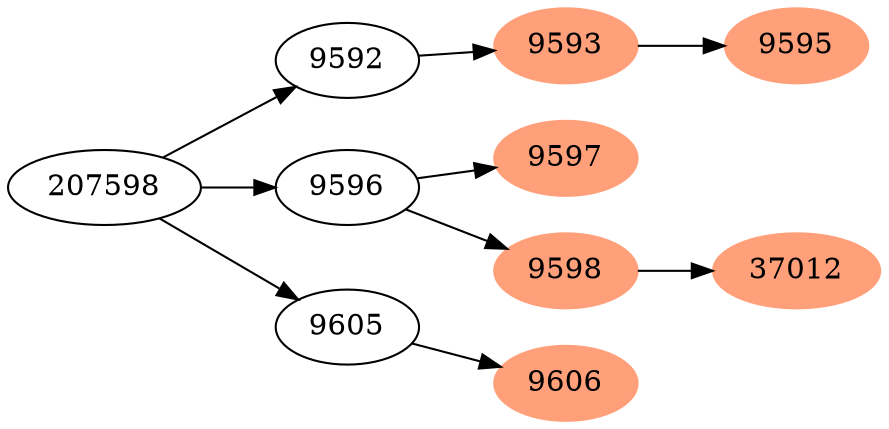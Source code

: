digraph g {
	rankdir=LR
	207598 -> 9592
	207598 -> 9596
	207598 -> 9605
	37012 [color="lightsalmon",style=filled]
	9592 -> 9593
	9593 -> 9595
	9593 [color="lightsalmon",style=filled]
	9595 [color="lightsalmon",style=filled]
	9596 -> 9597
	9596 -> 9598
	9597 [color="lightsalmon",style=filled]
	9598 -> 37012
	9598 [color="lightsalmon",style=filled]
	9605 -> 9606
	9606 [color="lightsalmon",style=filled]
}
